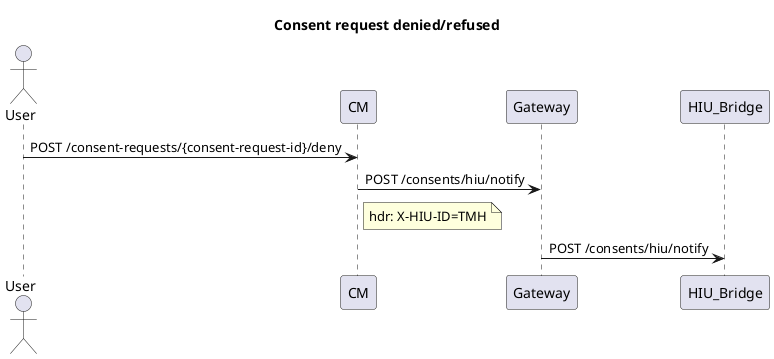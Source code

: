 @startuml

title Consent request denied/refused
actor User
User->CM: POST /consent-requests/{consent-request-id}/deny

CM->Gateway:  POST /consents/hiu/notify
note right of CM: hdr: X-HIU-ID=TMH

Gateway->HIU_Bridge: POST /consents/hiu/notify

@enduml